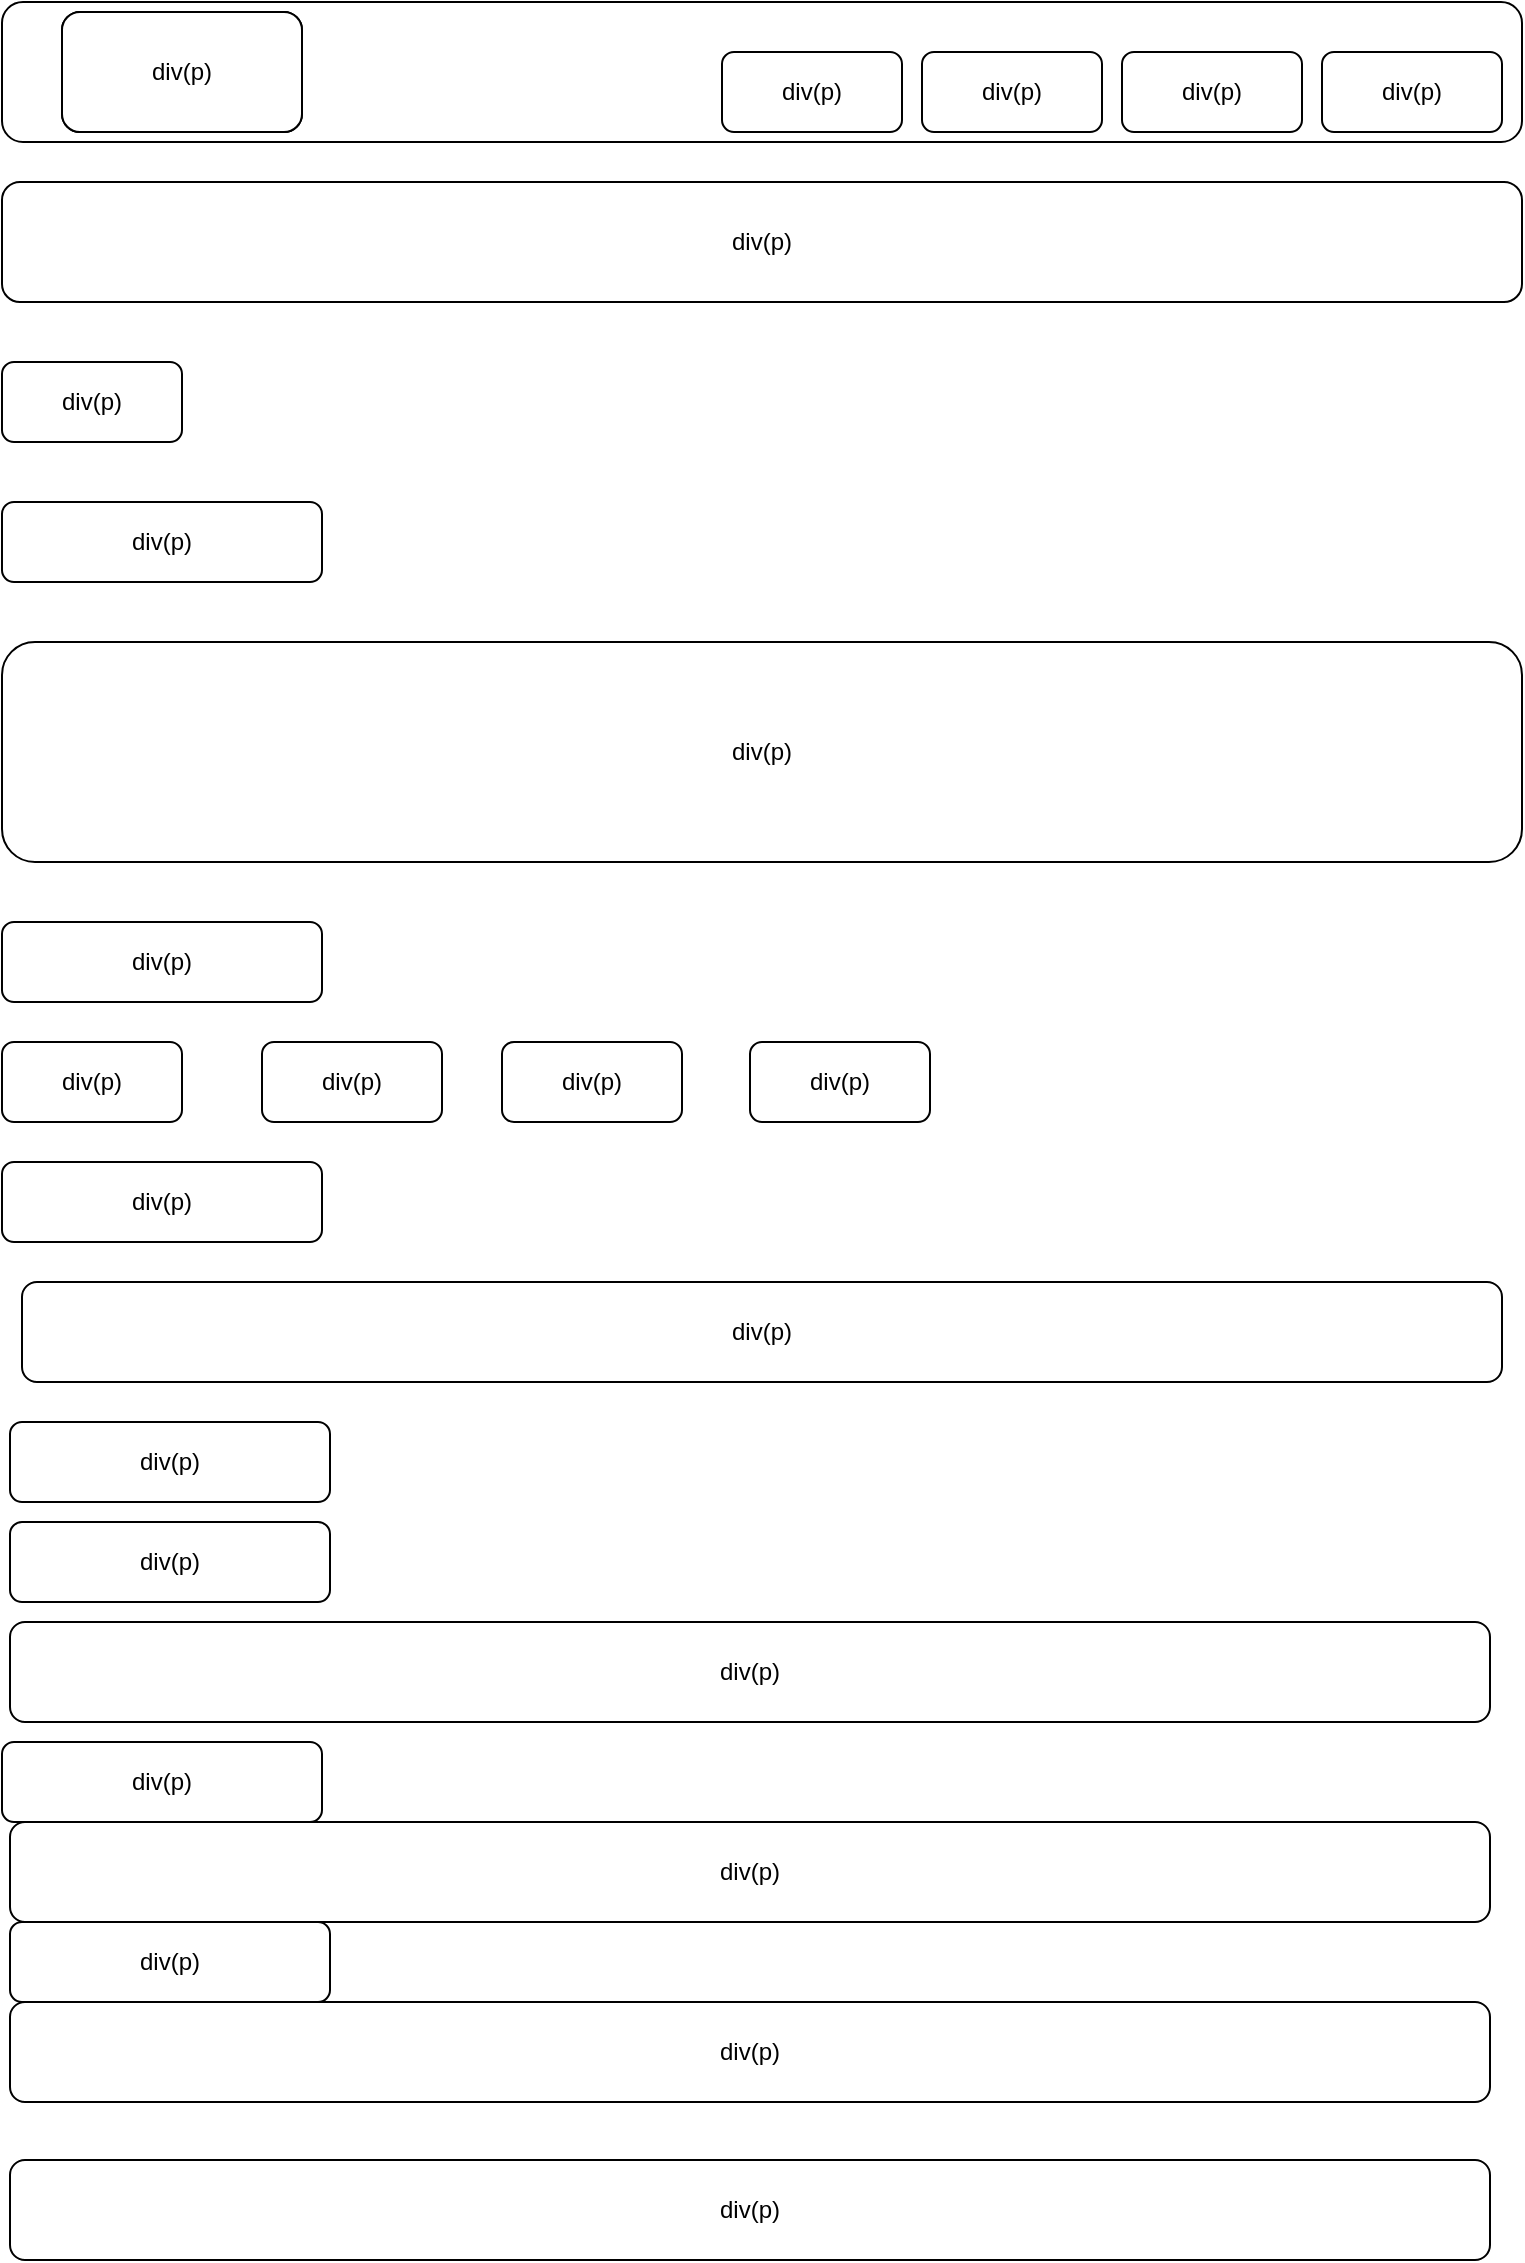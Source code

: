 <mxfile version="24.4.4" type="device">
  <diagram name="Página-1" id="9Rn2ndNa7kn_bPJGRHuK">
    <mxGraphModel dx="1500" dy="807" grid="1" gridSize="10" guides="1" tooltips="1" connect="1" arrows="1" fold="1" page="1" pageScale="1" pageWidth="827" pageHeight="1169" math="0" shadow="0">
      <root>
        <mxCell id="0" />
        <mxCell id="1" parent="0" />
        <mxCell id="MrhhroRD9w-_8aq0Vlti-1" value="" style="rounded=1;whiteSpace=wrap;html=1;" vertex="1" parent="1">
          <mxGeometry x="40" y="40" width="760" height="70" as="geometry" />
        </mxCell>
        <mxCell id="MrhhroRD9w-_8aq0Vlti-2" value="div(p)" style="rounded=1;whiteSpace=wrap;html=1;" vertex="1" parent="1">
          <mxGeometry x="70" y="45" width="120" height="60" as="geometry" />
        </mxCell>
        <mxCell id="MrhhroRD9w-_8aq0Vlti-3" value="div(p)" style="rounded=1;whiteSpace=wrap;html=1;" vertex="1" parent="1">
          <mxGeometry x="70" y="45" width="120" height="60" as="geometry" />
        </mxCell>
        <mxCell id="MrhhroRD9w-_8aq0Vlti-6" value="div(p)" style="rounded=1;whiteSpace=wrap;html=1;" vertex="1" parent="1">
          <mxGeometry x="700" y="65" width="90" height="40" as="geometry" />
        </mxCell>
        <mxCell id="MrhhroRD9w-_8aq0Vlti-7" value="div(p)" style="rounded=1;whiteSpace=wrap;html=1;" vertex="1" parent="1">
          <mxGeometry x="600" y="65" width="90" height="40" as="geometry" />
        </mxCell>
        <mxCell id="MrhhroRD9w-_8aq0Vlti-8" value="div(p)" style="rounded=1;whiteSpace=wrap;html=1;" vertex="1" parent="1">
          <mxGeometry x="500" y="65" width="90" height="40" as="geometry" />
        </mxCell>
        <mxCell id="MrhhroRD9w-_8aq0Vlti-9" value="div(p)" style="rounded=1;whiteSpace=wrap;html=1;" vertex="1" parent="1">
          <mxGeometry x="400" y="65" width="90" height="40" as="geometry" />
        </mxCell>
        <mxCell id="MrhhroRD9w-_8aq0Vlti-10" value="div(p)" style="rounded=1;whiteSpace=wrap;html=1;" vertex="1" parent="1">
          <mxGeometry x="40" y="130" width="760" height="60" as="geometry" />
        </mxCell>
        <mxCell id="MrhhroRD9w-_8aq0Vlti-11" value="div(p)" style="rounded=1;whiteSpace=wrap;html=1;" vertex="1" parent="1">
          <mxGeometry x="40" y="220" width="90" height="40" as="geometry" />
        </mxCell>
        <mxCell id="MrhhroRD9w-_8aq0Vlti-12" value="div(p)" style="rounded=1;whiteSpace=wrap;html=1;" vertex="1" parent="1">
          <mxGeometry x="40" y="290" width="160" height="40" as="geometry" />
        </mxCell>
        <mxCell id="MrhhroRD9w-_8aq0Vlti-13" value="div(p)" style="rounded=1;whiteSpace=wrap;html=1;" vertex="1" parent="1">
          <mxGeometry x="40" y="360" width="760" height="110" as="geometry" />
        </mxCell>
        <mxCell id="MrhhroRD9w-_8aq0Vlti-14" value="div(p)" style="rounded=1;whiteSpace=wrap;html=1;" vertex="1" parent="1">
          <mxGeometry x="40" y="500" width="160" height="40" as="geometry" />
        </mxCell>
        <mxCell id="MrhhroRD9w-_8aq0Vlti-15" value="div(p)" style="rounded=1;whiteSpace=wrap;html=1;" vertex="1" parent="1">
          <mxGeometry x="40" y="560" width="90" height="40" as="geometry" />
        </mxCell>
        <mxCell id="MrhhroRD9w-_8aq0Vlti-16" value="div(p)" style="rounded=1;whiteSpace=wrap;html=1;" vertex="1" parent="1">
          <mxGeometry x="170" y="560" width="90" height="40" as="geometry" />
        </mxCell>
        <mxCell id="MrhhroRD9w-_8aq0Vlti-17" value="div(p)" style="rounded=1;whiteSpace=wrap;html=1;" vertex="1" parent="1">
          <mxGeometry x="290" y="560" width="90" height="40" as="geometry" />
        </mxCell>
        <mxCell id="MrhhroRD9w-_8aq0Vlti-18" value="div(p)" style="rounded=1;whiteSpace=wrap;html=1;" vertex="1" parent="1">
          <mxGeometry x="414" y="560" width="90" height="40" as="geometry" />
        </mxCell>
        <mxCell id="MrhhroRD9w-_8aq0Vlti-19" value="div(p)" style="rounded=1;whiteSpace=wrap;html=1;" vertex="1" parent="1">
          <mxGeometry x="40" y="620" width="160" height="40" as="geometry" />
        </mxCell>
        <mxCell id="MrhhroRD9w-_8aq0Vlti-20" value="div(p)" style="rounded=1;whiteSpace=wrap;html=1;" vertex="1" parent="1">
          <mxGeometry x="50" y="680" width="740" height="50" as="geometry" />
        </mxCell>
        <mxCell id="MrhhroRD9w-_8aq0Vlti-21" value="div(p)" style="rounded=1;whiteSpace=wrap;html=1;" vertex="1" parent="1">
          <mxGeometry x="44" y="750" width="160" height="40" as="geometry" />
        </mxCell>
        <mxCell id="MrhhroRD9w-_8aq0Vlti-22" value="div(p)" style="rounded=1;whiteSpace=wrap;html=1;" vertex="1" parent="1">
          <mxGeometry x="44" y="850" width="740" height="50" as="geometry" />
        </mxCell>
        <mxCell id="MrhhroRD9w-_8aq0Vlti-23" value="div(p)" style="rounded=1;whiteSpace=wrap;html=1;" vertex="1" parent="1">
          <mxGeometry x="44" y="950" width="740" height="50" as="geometry" />
        </mxCell>
        <mxCell id="MrhhroRD9w-_8aq0Vlti-24" value="div(p)" style="rounded=1;whiteSpace=wrap;html=1;" vertex="1" parent="1">
          <mxGeometry x="44" y="1040" width="740" height="50" as="geometry" />
        </mxCell>
        <mxCell id="MrhhroRD9w-_8aq0Vlti-25" value="div(p)" style="rounded=1;whiteSpace=wrap;html=1;" vertex="1" parent="1">
          <mxGeometry x="44" y="1119" width="740" height="50" as="geometry" />
        </mxCell>
        <mxCell id="MrhhroRD9w-_8aq0Vlti-26" value="div(p)" style="rounded=1;whiteSpace=wrap;html=1;" vertex="1" parent="1">
          <mxGeometry x="44" y="800" width="160" height="40" as="geometry" />
        </mxCell>
        <mxCell id="MrhhroRD9w-_8aq0Vlti-27" value="div(p)" style="rounded=1;whiteSpace=wrap;html=1;" vertex="1" parent="1">
          <mxGeometry x="40" y="910" width="160" height="40" as="geometry" />
        </mxCell>
        <mxCell id="MrhhroRD9w-_8aq0Vlti-28" value="div(p)" style="rounded=1;whiteSpace=wrap;html=1;" vertex="1" parent="1">
          <mxGeometry x="44" y="1000" width="160" height="40" as="geometry" />
        </mxCell>
      </root>
    </mxGraphModel>
  </diagram>
</mxfile>
